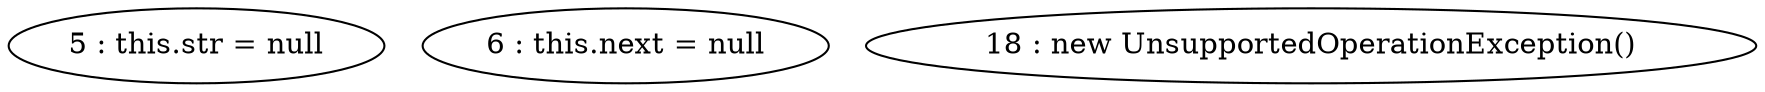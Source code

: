 digraph G {
"5 : this.str = null"
"6 : this.next = null"
"18 : new UnsupportedOperationException()"
}